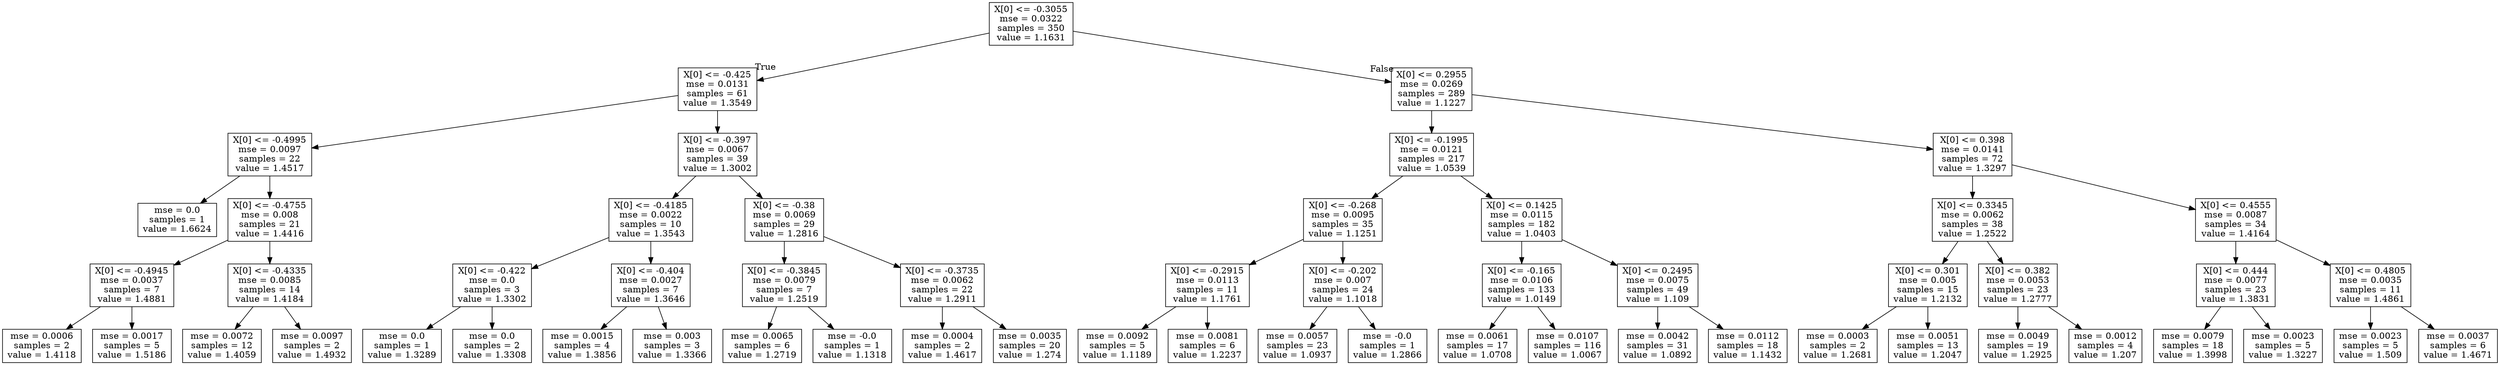 digraph Tree {
node [shape=box] ;
0 [label="X[0] <= -0.3055\nmse = 0.0322\nsamples = 350\nvalue = 1.1631"] ;
1 [label="X[0] <= -0.425\nmse = 0.0131\nsamples = 61\nvalue = 1.3549"] ;
0 -> 1 [labeldistance=2.5, labelangle=45, headlabel="True"] ;
2 [label="X[0] <= -0.4995\nmse = 0.0097\nsamples = 22\nvalue = 1.4517"] ;
1 -> 2 ;
3 [label="mse = 0.0\nsamples = 1\nvalue = 1.6624"] ;
2 -> 3 ;
4 [label="X[0] <= -0.4755\nmse = 0.008\nsamples = 21\nvalue = 1.4416"] ;
2 -> 4 ;
5 [label="X[0] <= -0.4945\nmse = 0.0037\nsamples = 7\nvalue = 1.4881"] ;
4 -> 5 ;
6 [label="mse = 0.0006\nsamples = 2\nvalue = 1.4118"] ;
5 -> 6 ;
7 [label="mse = 0.0017\nsamples = 5\nvalue = 1.5186"] ;
5 -> 7 ;
8 [label="X[0] <= -0.4335\nmse = 0.0085\nsamples = 14\nvalue = 1.4184"] ;
4 -> 8 ;
9 [label="mse = 0.0072\nsamples = 12\nvalue = 1.4059"] ;
8 -> 9 ;
10 [label="mse = 0.0097\nsamples = 2\nvalue = 1.4932"] ;
8 -> 10 ;
11 [label="X[0] <= -0.397\nmse = 0.0067\nsamples = 39\nvalue = 1.3002"] ;
1 -> 11 ;
12 [label="X[0] <= -0.4185\nmse = 0.0022\nsamples = 10\nvalue = 1.3543"] ;
11 -> 12 ;
13 [label="X[0] <= -0.422\nmse = 0.0\nsamples = 3\nvalue = 1.3302"] ;
12 -> 13 ;
14 [label="mse = 0.0\nsamples = 1\nvalue = 1.3289"] ;
13 -> 14 ;
15 [label="mse = 0.0\nsamples = 2\nvalue = 1.3308"] ;
13 -> 15 ;
16 [label="X[0] <= -0.404\nmse = 0.0027\nsamples = 7\nvalue = 1.3646"] ;
12 -> 16 ;
17 [label="mse = 0.0015\nsamples = 4\nvalue = 1.3856"] ;
16 -> 17 ;
18 [label="mse = 0.003\nsamples = 3\nvalue = 1.3366"] ;
16 -> 18 ;
19 [label="X[0] <= -0.38\nmse = 0.0069\nsamples = 29\nvalue = 1.2816"] ;
11 -> 19 ;
20 [label="X[0] <= -0.3845\nmse = 0.0079\nsamples = 7\nvalue = 1.2519"] ;
19 -> 20 ;
21 [label="mse = 0.0065\nsamples = 6\nvalue = 1.2719"] ;
20 -> 21 ;
22 [label="mse = -0.0\nsamples = 1\nvalue = 1.1318"] ;
20 -> 22 ;
23 [label="X[0] <= -0.3735\nmse = 0.0062\nsamples = 22\nvalue = 1.2911"] ;
19 -> 23 ;
24 [label="mse = 0.0004\nsamples = 2\nvalue = 1.4617"] ;
23 -> 24 ;
25 [label="mse = 0.0035\nsamples = 20\nvalue = 1.274"] ;
23 -> 25 ;
26 [label="X[0] <= 0.2955\nmse = 0.0269\nsamples = 289\nvalue = 1.1227"] ;
0 -> 26 [labeldistance=2.5, labelangle=-45, headlabel="False"] ;
27 [label="X[0] <= -0.1995\nmse = 0.0121\nsamples = 217\nvalue = 1.0539"] ;
26 -> 27 ;
28 [label="X[0] <= -0.268\nmse = 0.0095\nsamples = 35\nvalue = 1.1251"] ;
27 -> 28 ;
29 [label="X[0] <= -0.2915\nmse = 0.0113\nsamples = 11\nvalue = 1.1761"] ;
28 -> 29 ;
30 [label="mse = 0.0092\nsamples = 5\nvalue = 1.1189"] ;
29 -> 30 ;
31 [label="mse = 0.0081\nsamples = 6\nvalue = 1.2237"] ;
29 -> 31 ;
32 [label="X[0] <= -0.202\nmse = 0.007\nsamples = 24\nvalue = 1.1018"] ;
28 -> 32 ;
33 [label="mse = 0.0057\nsamples = 23\nvalue = 1.0937"] ;
32 -> 33 ;
34 [label="mse = -0.0\nsamples = 1\nvalue = 1.2866"] ;
32 -> 34 ;
35 [label="X[0] <= 0.1425\nmse = 0.0115\nsamples = 182\nvalue = 1.0403"] ;
27 -> 35 ;
36 [label="X[0] <= -0.165\nmse = 0.0106\nsamples = 133\nvalue = 1.0149"] ;
35 -> 36 ;
37 [label="mse = 0.0061\nsamples = 17\nvalue = 1.0708"] ;
36 -> 37 ;
38 [label="mse = 0.0107\nsamples = 116\nvalue = 1.0067"] ;
36 -> 38 ;
39 [label="X[0] <= 0.2495\nmse = 0.0075\nsamples = 49\nvalue = 1.109"] ;
35 -> 39 ;
40 [label="mse = 0.0042\nsamples = 31\nvalue = 1.0892"] ;
39 -> 40 ;
41 [label="mse = 0.0112\nsamples = 18\nvalue = 1.1432"] ;
39 -> 41 ;
42 [label="X[0] <= 0.398\nmse = 0.0141\nsamples = 72\nvalue = 1.3297"] ;
26 -> 42 ;
43 [label="X[0] <= 0.3345\nmse = 0.0062\nsamples = 38\nvalue = 1.2522"] ;
42 -> 43 ;
44 [label="X[0] <= 0.301\nmse = 0.005\nsamples = 15\nvalue = 1.2132"] ;
43 -> 44 ;
45 [label="mse = 0.0003\nsamples = 2\nvalue = 1.2681"] ;
44 -> 45 ;
46 [label="mse = 0.0051\nsamples = 13\nvalue = 1.2047"] ;
44 -> 46 ;
47 [label="X[0] <= 0.382\nmse = 0.0053\nsamples = 23\nvalue = 1.2777"] ;
43 -> 47 ;
48 [label="mse = 0.0049\nsamples = 19\nvalue = 1.2925"] ;
47 -> 48 ;
49 [label="mse = 0.0012\nsamples = 4\nvalue = 1.207"] ;
47 -> 49 ;
50 [label="X[0] <= 0.4555\nmse = 0.0087\nsamples = 34\nvalue = 1.4164"] ;
42 -> 50 ;
51 [label="X[0] <= 0.444\nmse = 0.0077\nsamples = 23\nvalue = 1.3831"] ;
50 -> 51 ;
52 [label="mse = 0.0079\nsamples = 18\nvalue = 1.3998"] ;
51 -> 52 ;
53 [label="mse = 0.0023\nsamples = 5\nvalue = 1.3227"] ;
51 -> 53 ;
54 [label="X[0] <= 0.4805\nmse = 0.0035\nsamples = 11\nvalue = 1.4861"] ;
50 -> 54 ;
55 [label="mse = 0.0023\nsamples = 5\nvalue = 1.509"] ;
54 -> 55 ;
56 [label="mse = 0.0037\nsamples = 6\nvalue = 1.4671"] ;
54 -> 56 ;
}